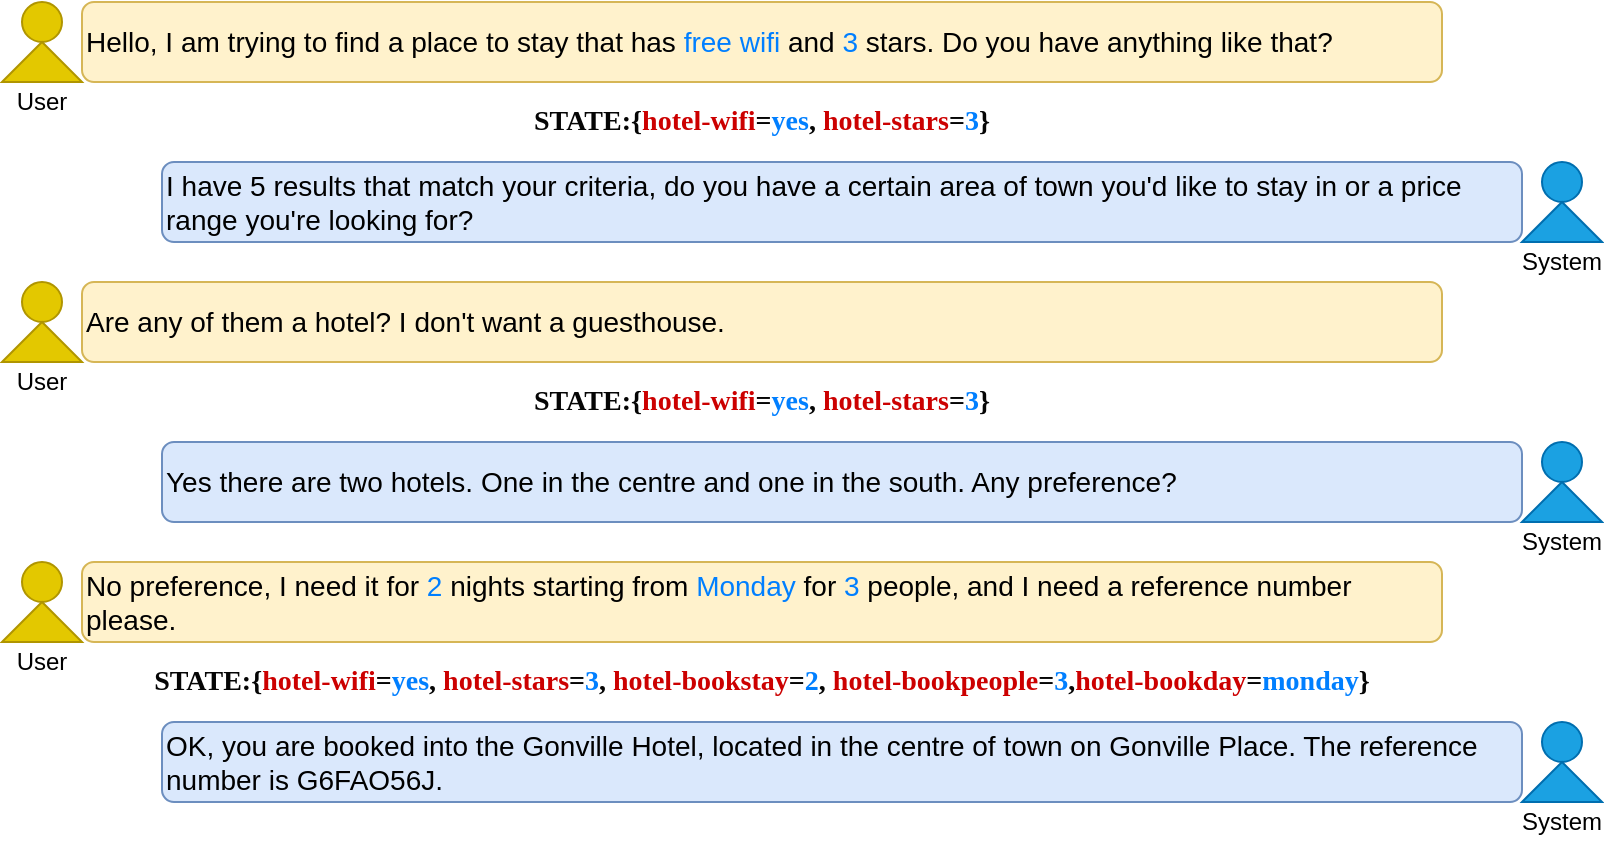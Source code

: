 <mxfile version="14.2.5" type="github">
  <diagram id="31zvA7agGlQXblIocceT" name="Page-1">
    <mxGraphModel dx="1422" dy="774" grid="1" gridSize="10" guides="1" tooltips="1" connect="1" arrows="1" fold="1" page="1" pageScale="1" pageWidth="827" pageHeight="1169" math="1" shadow="0">
      <root>
        <mxCell id="0" />
        <mxCell id="1" parent="0" />
        <mxCell id="YowXNOrRehKzHkIHZAL_-1" value="Hello, I am trying to find a place to stay that has &lt;font color=&quot;#007fff&quot;&gt;free wifi&lt;/font&gt; and &lt;font color=&quot;#007fff&quot;&gt;3&lt;/font&gt; stars. Do you have anything like that?" style="rounded=1;whiteSpace=wrap;align=left;fontSize=14;fillColor=#fff2cc;strokeColor=#d6b656;html=1;" parent="1" vertex="1">
          <mxGeometry x="40" y="120" width="680" height="40" as="geometry" />
        </mxCell>
        <mxCell id="YowXNOrRehKzHkIHZAL_-2" value="I have 5 results that match your criteria, do you have a certain area of town you&amp;#39;d like to stay in or a price range you&amp;#39;re looking for?" style="rounded=1;whiteSpace=wrap;align=left;verticalAlign=middle;horizontal=1;fontSize=14;fillColor=#dae8fc;strokeColor=#6c8ebf;html=1;" parent="1" vertex="1">
          <mxGeometry x="80" y="200" width="680" height="40" as="geometry" />
        </mxCell>
        <mxCell id="YowXNOrRehKzHkIHZAL_-3" value="Are any of them a hotel? I don&#39;t want a guesthouse." style="rounded=1;whiteSpace=wrap;align=left;fontSize=14;fillColor=#fff2cc;strokeColor=#d6b656;" parent="1" vertex="1">
          <mxGeometry x="40" y="260" width="680" height="40" as="geometry" />
        </mxCell>
        <mxCell id="YowXNOrRehKzHkIHZAL_-4" value="Yes there are two hotels. One in the centre and one in the south. Any preference?" style="rounded=1;whiteSpace=wrap;align=left;fontSize=14;fillColor=#dae8fc;strokeColor=#6c8ebf;" parent="1" vertex="1">
          <mxGeometry x="80" y="340" width="680" height="40" as="geometry" />
        </mxCell>
        <mxCell id="YowXNOrRehKzHkIHZAL_-5" value="" style="ellipse;whiteSpace=wrap;html=1;aspect=fixed;fillColor=#e3c800;strokeColor=#B09500;fontColor=#ffffff;shadow=0;sketch=0;" parent="1" vertex="1">
          <mxGeometry x="10" y="120" width="20" height="20" as="geometry" />
        </mxCell>
        <mxCell id="YowXNOrRehKzHkIHZAL_-6" value="" style="shape=trapezoid;perimeter=trapezoidPerimeter;whiteSpace=wrap;html=1;fixedSize=1;fillColor=#e3c800;strokeColor=#B09500;fontColor=#ffffff;shadow=0;sketch=0;" parent="1" vertex="1">
          <mxGeometry y="140" width="40" height="20" as="geometry" />
        </mxCell>
        <mxCell id="YowXNOrRehKzHkIHZAL_-10" value="" style="ellipse;whiteSpace=wrap;html=1;aspect=fixed;fillColor=#e3c800;strokeColor=#B09500;fontColor=#ffffff;shadow=0;sketch=0;" parent="1" vertex="1">
          <mxGeometry x="10" y="260" width="20" height="20" as="geometry" />
        </mxCell>
        <mxCell id="YowXNOrRehKzHkIHZAL_-11" value="" style="shape=trapezoid;perimeter=trapezoidPerimeter;whiteSpace=wrap;html=1;fixedSize=1;fillColor=#e3c800;strokeColor=#B09500;fontColor=#ffffff;shadow=0;sketch=0;" parent="1" vertex="1">
          <mxGeometry y="280" width="40" height="20" as="geometry" />
        </mxCell>
        <mxCell id="YowXNOrRehKzHkIHZAL_-12" value="" style="ellipse;whiteSpace=wrap;html=1;aspect=fixed;fillColor=#1ba1e2;strokeColor=#006EAF;fontColor=#ffffff;" parent="1" vertex="1">
          <mxGeometry x="770" y="200" width="20" height="20" as="geometry" />
        </mxCell>
        <mxCell id="YowXNOrRehKzHkIHZAL_-13" value="" style="shape=trapezoid;perimeter=trapezoidPerimeter;whiteSpace=wrap;html=1;fixedSize=1;fillColor=#1ba1e2;strokeColor=#006EAF;fontColor=#ffffff;" parent="1" vertex="1">
          <mxGeometry x="760" y="220" width="40" height="20" as="geometry" />
        </mxCell>
        <mxCell id="YowXNOrRehKzHkIHZAL_-14" value="" style="ellipse;whiteSpace=wrap;html=1;aspect=fixed;fillColor=#1ba1e2;strokeColor=#006EAF;fontColor=#ffffff;" parent="1" vertex="1">
          <mxGeometry x="770" y="340" width="20" height="20" as="geometry" />
        </mxCell>
        <mxCell id="YowXNOrRehKzHkIHZAL_-15" value="" style="shape=trapezoid;perimeter=trapezoidPerimeter;whiteSpace=wrap;html=1;fixedSize=1;fillColor=#1ba1e2;strokeColor=#006EAF;fontColor=#ffffff;" parent="1" vertex="1">
          <mxGeometry x="760" y="360" width="40" height="20" as="geometry" />
        </mxCell>
        <mxCell id="Vl2r6L8UvIYRrr-uHbq_-1" value="&lt;font color=&quot;#050505&quot;&gt;STATE:{&lt;/font&gt;hotel-wifi&lt;font color=&quot;#050505&quot;&gt;=&lt;/font&gt;&lt;font color=&quot;#007fff&quot;&gt;yes&lt;/font&gt;&lt;font color=&quot;#050505&quot;&gt;, &lt;/font&gt;hotel-stars&lt;font color=&quot;#050505&quot;&gt;=&lt;/font&gt;&lt;font color=&quot;#007fff&quot;&gt;3&lt;/font&gt;&lt;font color=&quot;#050505&quot;&gt;}&lt;/font&gt;" style="text;strokeColor=none;fillColor=none;align=center;verticalAlign=middle;whiteSpace=wrap;rounded=0;shadow=0;sketch=0;fontSize=14;fontStyle=1;fontFamily=Times New Roman;fontColor=#CC0000;html=1;" vertex="1" parent="1">
          <mxGeometry x="40" y="170" width="680" height="20" as="geometry" />
        </mxCell>
        <mxCell id="Vl2r6L8UvIYRrr-uHbq_-3" value="User" style="text;html=1;strokeColor=none;fillColor=none;align=center;verticalAlign=middle;whiteSpace=wrap;rounded=0;shadow=0;sketch=0;" vertex="1" parent="1">
          <mxGeometry y="160" width="40" height="20" as="geometry" />
        </mxCell>
        <mxCell id="Vl2r6L8UvIYRrr-uHbq_-4" value="User" style="text;html=1;strokeColor=none;fillColor=none;align=center;verticalAlign=middle;whiteSpace=wrap;rounded=0;shadow=0;sketch=0;" vertex="1" parent="1">
          <mxGeometry y="300" width="40" height="20" as="geometry" />
        </mxCell>
        <mxCell id="Vl2r6L8UvIYRrr-uHbq_-5" value="System" style="text;html=1;strokeColor=none;fillColor=none;align=center;verticalAlign=middle;whiteSpace=wrap;rounded=0;shadow=0;sketch=0;" vertex="1" parent="1">
          <mxGeometry x="760" y="240" width="40" height="20" as="geometry" />
        </mxCell>
        <mxCell id="Vl2r6L8UvIYRrr-uHbq_-6" value="System" style="text;html=1;strokeColor=none;fillColor=none;align=center;verticalAlign=middle;whiteSpace=wrap;rounded=0;shadow=0;sketch=0;" vertex="1" parent="1">
          <mxGeometry x="760" y="380" width="40" height="20" as="geometry" />
        </mxCell>
        <mxCell id="Vl2r6L8UvIYRrr-uHbq_-8" value="No preference, I need it for&lt;font color=&quot;#007fff&quot;&gt; 2&lt;/font&gt; nights starting from &lt;font color=&quot;#007fff&quot;&gt;Monday&lt;/font&gt; for &lt;font color=&quot;#007fff&quot;&gt;3&lt;/font&gt; people, and I need a reference number please." style="rounded=1;align=left;whiteSpace=wrap;fontSize=14;fillColor=#fff2cc;strokeColor=#d6b656;html=1;" vertex="1" parent="1">
          <mxGeometry x="40" y="400" width="680" height="40" as="geometry" />
        </mxCell>
        <mxCell id="Vl2r6L8UvIYRrr-uHbq_-9" value="OK, you are booked into the Gonville Hotel, located in the centre of town on Gonville Place. The reference number is G6FAO56J." style="rounded=1;whiteSpace=wrap;align=left;fontSize=14;fillColor=#dae8fc;strokeColor=#6c8ebf;" vertex="1" parent="1">
          <mxGeometry x="80" y="480" width="680" height="40" as="geometry" />
        </mxCell>
        <mxCell id="Vl2r6L8UvIYRrr-uHbq_-10" value="" style="ellipse;whiteSpace=wrap;html=1;aspect=fixed;fillColor=#e3c800;strokeColor=#B09500;fontColor=#ffffff;shadow=0;sketch=0;" vertex="1" parent="1">
          <mxGeometry x="10" y="400" width="20" height="20" as="geometry" />
        </mxCell>
        <mxCell id="Vl2r6L8UvIYRrr-uHbq_-11" value="" style="shape=trapezoid;perimeter=trapezoidPerimeter;whiteSpace=wrap;html=1;fixedSize=1;fillColor=#e3c800;strokeColor=#B09500;fontColor=#ffffff;shadow=0;sketch=0;" vertex="1" parent="1">
          <mxGeometry y="420" width="40" height="20" as="geometry" />
        </mxCell>
        <mxCell id="Vl2r6L8UvIYRrr-uHbq_-12" value="" style="ellipse;whiteSpace=wrap;html=1;aspect=fixed;fillColor=#1ba1e2;strokeColor=#006EAF;fontColor=#ffffff;" vertex="1" parent="1">
          <mxGeometry x="770" y="480" width="20" height="20" as="geometry" />
        </mxCell>
        <mxCell id="Vl2r6L8UvIYRrr-uHbq_-13" value="" style="shape=trapezoid;perimeter=trapezoidPerimeter;whiteSpace=wrap;html=1;fixedSize=1;fillColor=#1ba1e2;strokeColor=#006EAF;fontColor=#ffffff;" vertex="1" parent="1">
          <mxGeometry x="760" y="500" width="40" height="20" as="geometry" />
        </mxCell>
        <mxCell id="Vl2r6L8UvIYRrr-uHbq_-15" value="User" style="text;html=1;strokeColor=none;fillColor=none;align=center;verticalAlign=middle;whiteSpace=wrap;rounded=0;shadow=0;sketch=0;" vertex="1" parent="1">
          <mxGeometry y="440" width="40" height="20" as="geometry" />
        </mxCell>
        <mxCell id="Vl2r6L8UvIYRrr-uHbq_-16" value="System" style="text;html=1;strokeColor=none;fillColor=none;align=center;verticalAlign=middle;whiteSpace=wrap;rounded=0;shadow=0;sketch=0;" vertex="1" parent="1">
          <mxGeometry x="760" y="520" width="40" height="20" as="geometry" />
        </mxCell>
        <mxCell id="Vl2r6L8UvIYRrr-uHbq_-18" value="&lt;font color=&quot;#050505&quot;&gt;STATE:{&lt;/font&gt;hotel-wifi&lt;font color=&quot;#050505&quot;&gt;=&lt;/font&gt;&lt;font color=&quot;#007fff&quot;&gt;yes&lt;/font&gt;&lt;font color=&quot;#050505&quot;&gt;,&amp;nbsp;&lt;/font&gt;hotel-stars&lt;font color=&quot;#050505&quot;&gt;=&lt;/font&gt;&lt;font color=&quot;#007fff&quot;&gt;3&lt;/font&gt;&lt;font color=&quot;#050505&quot;&gt;, &lt;/font&gt;hotel-bookstay&lt;font color=&quot;#050505&quot;&gt;=&lt;/font&gt;&lt;font color=&quot;#007fff&quot;&gt;2&lt;/font&gt;&lt;font color=&quot;#050505&quot;&gt;, &lt;/font&gt;hotel-bookpeople&lt;font color=&quot;#050505&quot;&gt;=&lt;/font&gt;&lt;font color=&quot;#007fff&quot;&gt;3&lt;/font&gt;&lt;font color=&quot;#050505&quot;&gt;,&lt;/font&gt;hotel-bookday&lt;font color=&quot;#050505&quot;&gt;=&lt;/font&gt;&lt;font color=&quot;#007fff&quot;&gt;monday&lt;/font&gt;&lt;font color=&quot;#050505&quot;&gt;}&lt;/font&gt;" style="text;strokeColor=none;fillColor=none;align=center;verticalAlign=middle;whiteSpace=wrap;rounded=0;shadow=0;sketch=0;fontSize=14;fontStyle=1;fontFamily=Times New Roman;fontColor=#CC0000;html=1;" vertex="1" parent="1">
          <mxGeometry x="40" y="450" width="680" height="20" as="geometry" />
        </mxCell>
        <mxCell id="Vl2r6L8UvIYRrr-uHbq_-19" value="&lt;font color=&quot;#050505&quot;&gt;STATE:{&lt;/font&gt;hotel-wifi&lt;font color=&quot;#050505&quot;&gt;=&lt;/font&gt;&lt;font color=&quot;#007fff&quot;&gt;yes&lt;/font&gt;&lt;font color=&quot;#050505&quot;&gt;, &lt;/font&gt;hotel-stars&lt;font color=&quot;#050505&quot;&gt;=&lt;/font&gt;&lt;font color=&quot;#007fff&quot;&gt;3&lt;/font&gt;&lt;font color=&quot;#050505&quot;&gt;}&lt;/font&gt;" style="text;strokeColor=none;fillColor=none;align=center;verticalAlign=middle;whiteSpace=wrap;rounded=0;shadow=0;sketch=0;fontSize=14;fontStyle=1;fontFamily=Times New Roman;fontColor=#CC0000;html=1;" vertex="1" parent="1">
          <mxGeometry x="40" y="310" width="680" height="20" as="geometry" />
        </mxCell>
      </root>
    </mxGraphModel>
  </diagram>
</mxfile>
